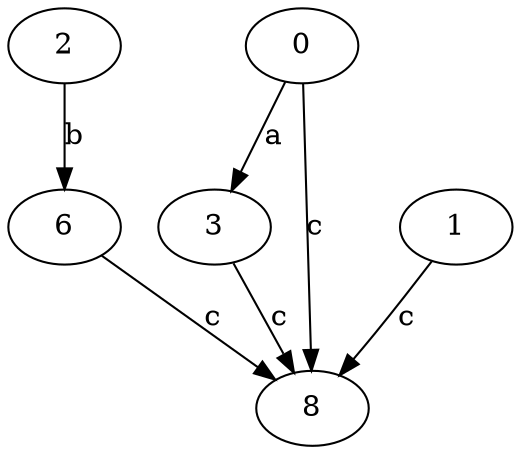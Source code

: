 strict digraph  {
2;
3;
6;
0;
1;
8;
2 -> 6  [label=b];
3 -> 8  [label=c];
6 -> 8  [label=c];
0 -> 3  [label=a];
0 -> 8  [label=c];
1 -> 8  [label=c];
}
